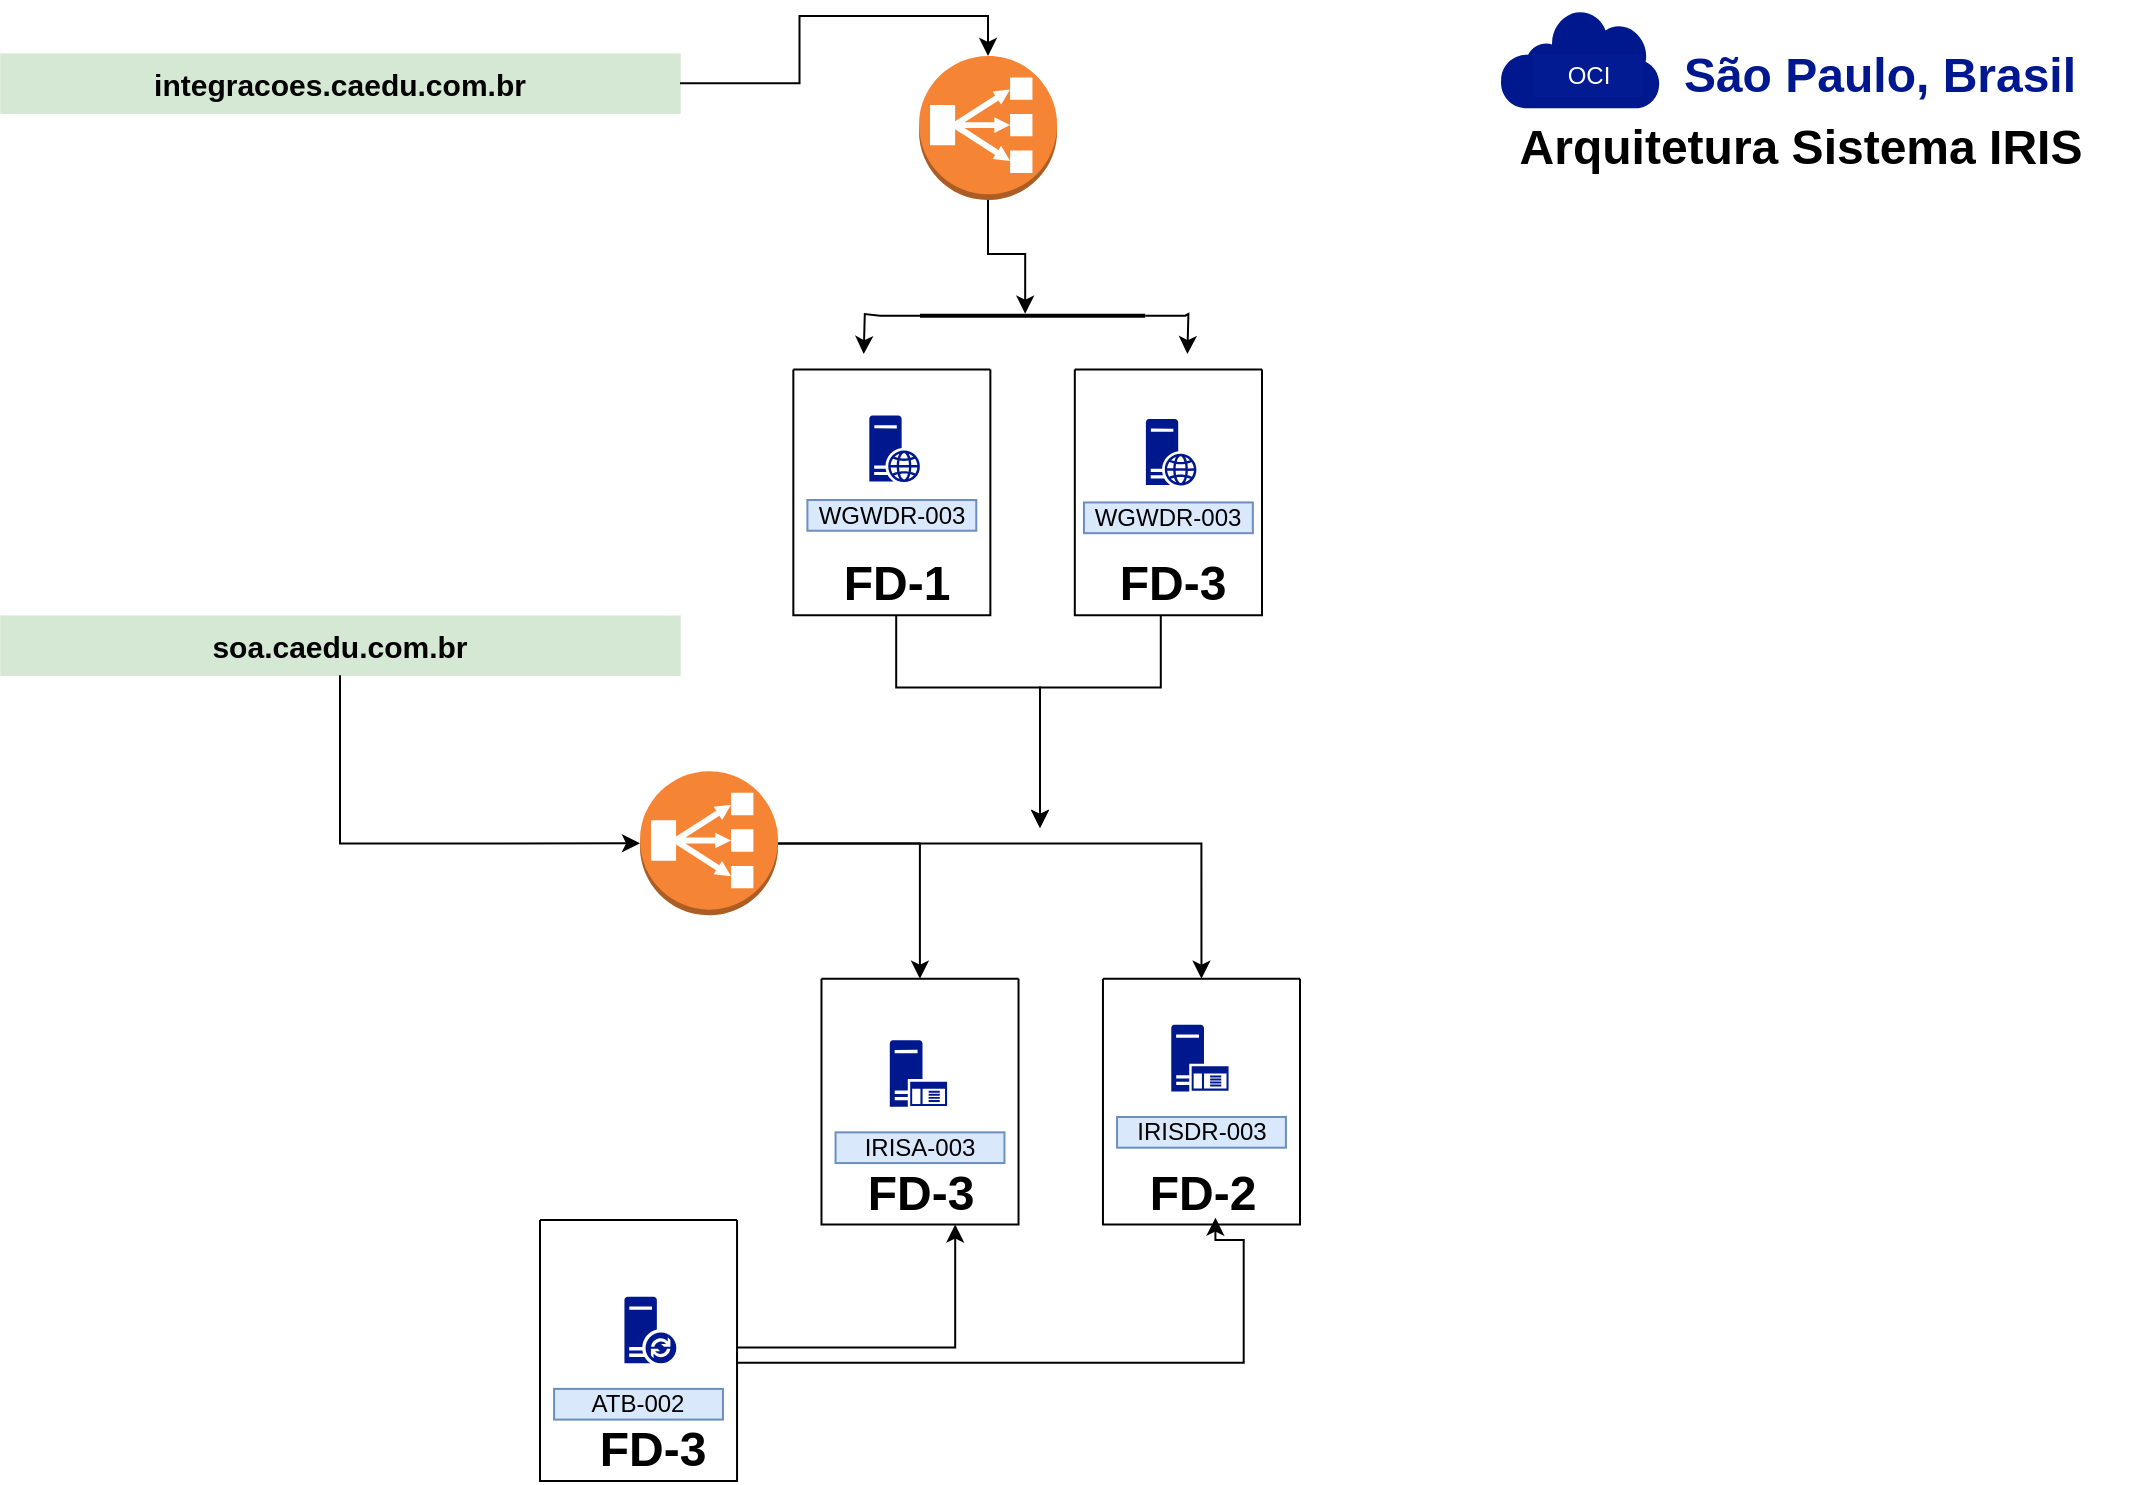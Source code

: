 <mxfile version="24.8.3">
  <diagram id="Ht1M8jgEwFfnCIfOTk4-" name="Page-1">
    <mxGraphModel dx="2847" dy="931" grid="1" gridSize="10" guides="1" tooltips="1" connect="1" arrows="1" fold="1" page="1" pageScale="1" pageWidth="1169" pageHeight="827" math="0" shadow="0">
      <root>
        <mxCell id="0" />
        <mxCell id="1" parent="0" />
        <mxCell id="FJp2DH1XPy8yfojvaqBR-2" value="" style="sketch=0;aspect=fixed;pointerEvents=1;shadow=0;dashed=0;html=1;strokeColor=none;labelPosition=center;verticalLabelPosition=bottom;verticalAlign=top;align=center;fillColor=#00188D;shape=mxgraph.mscae.enterprise.internet" parent="1" vertex="1">
          <mxGeometry x="-350" y="40.55" width="80" height="49.6" as="geometry" />
        </mxCell>
        <mxCell id="FJp2DH1XPy8yfojvaqBR-3" value="OCI" style="text;html=1;align=center;verticalAlign=middle;whiteSpace=wrap;rounded=0;fillColor=#021a92;strokeColor=none;fontColor=#ffffff;" parent="1" vertex="1">
          <mxGeometry x="-333.5" y="63.15" width="55" height="21.4" as="geometry" />
        </mxCell>
        <mxCell id="FJp2DH1XPy8yfojvaqBR-58" value="&lt;h1 style=&quot;font-size: 15px;&quot;&gt;integracoes.caedu.com.br&lt;/h1&gt;" style="text;html=1;align=center;verticalAlign=middle;whiteSpace=wrap;rounded=0;strokeWidth=0;fontSize=15;fillColor=#d5e8d4;strokeColor=#82b366;" parent="1" vertex="1">
          <mxGeometry x="-1100" y="62.6" width="340" height="30" as="geometry" />
        </mxCell>
        <mxCell id="FJp2DH1XPy8yfojvaqBR-70" value="&lt;h1 style=&quot;font-size: 15px;&quot;&gt;soa.caedu.com.br&lt;/h1&gt;" style="text;html=1;align=center;verticalAlign=middle;whiteSpace=wrap;rounded=0;strokeWidth=0;fontSize=15;fillColor=#d5e8d4;strokeColor=#82b366;" parent="1" vertex="1">
          <mxGeometry x="-1100" y="343.62" width="340" height="30" as="geometry" />
        </mxCell>
        <mxCell id="gw53NkRwrUZh59jhNFVr-20" style="edgeStyle=orthogonalEdgeStyle;rounded=0;orthogonalLoop=1;jettySize=auto;html=1;" edge="1" parent="1" source="gw53NkRwrUZh59jhNFVr-1" target="FJp2DH1XPy8yfojvaqBR-26">
          <mxGeometry relative="1" as="geometry">
            <mxPoint x="-760" y="650" as="targetPoint" />
          </mxGeometry>
        </mxCell>
        <mxCell id="gw53NkRwrUZh59jhNFVr-31" style="edgeStyle=orthogonalEdgeStyle;rounded=0;orthogonalLoop=1;jettySize=auto;html=1;entryX=0.5;entryY=0;entryDx=0;entryDy=0;" edge="1" parent="1" source="gw53NkRwrUZh59jhNFVr-1" target="FJp2DH1XPy8yfojvaqBR-31">
          <mxGeometry relative="1" as="geometry" />
        </mxCell>
        <mxCell id="gw53NkRwrUZh59jhNFVr-1" value="" style="outlineConnect=0;dashed=0;verticalLabelPosition=bottom;verticalAlign=top;align=center;html=1;shape=mxgraph.aws3.classic_load_balancer;fillColor=#F58534;gradientColor=none;" vertex="1" parent="1">
          <mxGeometry x="-780" y="421.68" width="69" height="72" as="geometry" />
        </mxCell>
        <mxCell id="gw53NkRwrUZh59jhNFVr-2" value="" style="outlineConnect=0;dashed=0;verticalLabelPosition=bottom;verticalAlign=top;align=center;html=1;shape=mxgraph.aws3.classic_load_balancer;fillColor=#F58534;gradientColor=none;" vertex="1" parent="1">
          <mxGeometry x="-640.48" y="64" width="69" height="72" as="geometry" />
        </mxCell>
        <mxCell id="FJp2DH1XPy8yfojvaqBR-16" value="" style="swimlane;startSize=0;" parent="1" vertex="1">
          <mxGeometry x="-562.593" y="220.724" width="93.593" height="122.895" as="geometry" />
        </mxCell>
        <mxCell id="FJp2DH1XPy8yfojvaqBR-7" value="" style="sketch=0;aspect=fixed;pointerEvents=1;shadow=0;dashed=0;html=1;strokeColor=none;labelPosition=center;verticalLabelPosition=bottom;verticalAlign=top;align=center;fillColor=#00188D;shape=mxgraph.mscae.enterprise.web_server" parent="FJp2DH1XPy8yfojvaqBR-16" vertex="1">
          <mxGeometry x="35.537" y="24.724" width="25.333" height="33.333" as="geometry" />
        </mxCell>
        <mxCell id="gw53NkRwrUZh59jhNFVr-32" style="edgeStyle=orthogonalEdgeStyle;rounded=0;orthogonalLoop=1;jettySize=auto;html=1;" edge="1" parent="FJp2DH1XPy8yfojvaqBR-16" source="FJp2DH1XPy8yfojvaqBR-23">
          <mxGeometry relative="1" as="geometry">
            <mxPoint x="-17.407" y="229.276" as="targetPoint" />
            <Array as="points">
              <mxPoint x="43" y="159" />
              <mxPoint x="-17" y="159" />
            </Array>
          </mxGeometry>
        </mxCell>
        <mxCell id="FJp2DH1XPy8yfojvaqBR-23" value="FD-3" style="text;strokeColor=none;fillColor=none;html=1;fontSize=24;fontStyle=1;verticalAlign=middle;align=center;" parent="FJp2DH1XPy8yfojvaqBR-16" vertex="1">
          <mxGeometry x="13.722" y="92.171" width="70.37" height="30.724" as="geometry" />
        </mxCell>
        <mxCell id="FJp2DH1XPy8yfojvaqBR-24" value="WGWDR-003" style="text;html=1;align=center;verticalAlign=middle;whiteSpace=wrap;rounded=0;fillColor=#dae8fc;strokeColor=#6c8ebf;" parent="FJp2DH1XPy8yfojvaqBR-16" vertex="1">
          <mxGeometry x="4.574" y="66.505" width="84.444" height="15.362" as="geometry" />
        </mxCell>
        <mxCell id="FJp2DH1XPy8yfojvaqBR-18" value="" style="swimlane;startSize=0;" parent="1" vertex="1">
          <mxGeometry x="-703.333" y="220.724" width="98.519" height="122.895" as="geometry" />
        </mxCell>
        <mxCell id="FJp2DH1XPy8yfojvaqBR-19" value="" style="sketch=0;aspect=fixed;pointerEvents=1;shadow=0;dashed=0;html=1;strokeColor=none;labelPosition=center;verticalLabelPosition=bottom;verticalAlign=top;align=center;fillColor=#00188D;shape=mxgraph.mscae.enterprise.web_server" parent="FJp2DH1XPy8yfojvaqBR-18" vertex="1">
          <mxGeometry x="38" y="23.043" width="25.333" height="33.333" as="geometry" />
        </mxCell>
        <mxCell id="FJp2DH1XPy8yfojvaqBR-20" value="WGWDR-003" style="text;html=1;align=center;verticalAlign=middle;whiteSpace=wrap;rounded=0;fillColor=#dae8fc;strokeColor=#6c8ebf;" parent="FJp2DH1XPy8yfojvaqBR-18" vertex="1">
          <mxGeometry x="7.037" y="65.288" width="84.444" height="15.362" as="geometry" />
        </mxCell>
        <mxCell id="gw53NkRwrUZh59jhNFVr-37" style="edgeStyle=orthogonalEdgeStyle;rounded=0;orthogonalLoop=1;jettySize=auto;html=1;" edge="1" parent="FJp2DH1XPy8yfojvaqBR-18" source="FJp2DH1XPy8yfojvaqBR-22">
          <mxGeometry relative="1" as="geometry">
            <mxPoint x="123.333" y="229.276" as="targetPoint" />
            <Array as="points">
              <mxPoint x="51" y="159" />
              <mxPoint x="123" y="159" />
            </Array>
          </mxGeometry>
        </mxCell>
        <mxCell id="FJp2DH1XPy8yfojvaqBR-22" value="FD-1" style="text;strokeColor=none;fillColor=none;html=1;fontSize=24;fontStyle=1;verticalAlign=middle;align=center;" parent="FJp2DH1XPy8yfojvaqBR-18" vertex="1">
          <mxGeometry x="16.185" y="92.171" width="70.37" height="30.724" as="geometry" />
        </mxCell>
        <mxCell id="FJp2DH1XPy8yfojvaqBR-26" value="" style="swimlane;startSize=0;" parent="1" vertex="1">
          <mxGeometry x="-689.259" y="525.363" width="98.519" height="122.895" as="geometry" />
        </mxCell>
        <mxCell id="FJp2DH1XPy8yfojvaqBR-28" value="IRISA-003" style="text;html=1;align=center;verticalAlign=middle;whiteSpace=wrap;rounded=0;fillColor=#dae8fc;strokeColor=#6c8ebf;" parent="FJp2DH1XPy8yfojvaqBR-26" vertex="1">
          <mxGeometry x="7.037" y="76.809" width="84.444" height="15.362" as="geometry" />
        </mxCell>
        <mxCell id="FJp2DH1XPy8yfojvaqBR-29" value="FD-3" style="text;strokeColor=none;fillColor=none;html=1;fontSize=24;fontStyle=1;verticalAlign=middle;align=center;" parent="FJp2DH1XPy8yfojvaqBR-26" vertex="1">
          <mxGeometry x="14.074" y="92.171" width="70.37" height="30.724" as="geometry" />
        </mxCell>
        <mxCell id="FJp2DH1XPy8yfojvaqBR-30" value="" style="sketch=0;aspect=fixed;pointerEvents=1;shadow=0;dashed=0;html=1;strokeColor=none;labelPosition=center;verticalLabelPosition=bottom;verticalAlign=top;align=center;fillColor=#00188D;shape=mxgraph.mscae.enterprise.application_server" parent="FJp2DH1XPy8yfojvaqBR-26" vertex="1">
          <mxGeometry x="34.13" y="30.724" width="28.667" height="33.333" as="geometry" />
        </mxCell>
        <mxCell id="FJp2DH1XPy8yfojvaqBR-31" value="" style="swimlane;startSize=0;" parent="1" vertex="1">
          <mxGeometry x="-548.519" y="525.363" width="98.519" height="122.895" as="geometry" />
        </mxCell>
        <mxCell id="FJp2DH1XPy8yfojvaqBR-32" value="IRISDR-003" style="text;html=1;align=center;verticalAlign=middle;whiteSpace=wrap;rounded=0;fillColor=#dae8fc;strokeColor=#6c8ebf;" parent="FJp2DH1XPy8yfojvaqBR-31" vertex="1">
          <mxGeometry x="7.037" y="69.129" width="84.444" height="15.362" as="geometry" />
        </mxCell>
        <mxCell id="FJp2DH1XPy8yfojvaqBR-33" value="FD-2" style="text;strokeColor=none;fillColor=none;html=1;fontSize=24;fontStyle=1;verticalAlign=middle;align=center;" parent="FJp2DH1XPy8yfojvaqBR-31" vertex="1">
          <mxGeometry x="14.074" y="92.171" width="70.37" height="30.724" as="geometry" />
        </mxCell>
        <mxCell id="FJp2DH1XPy8yfojvaqBR-34" value="" style="sketch=0;aspect=fixed;pointerEvents=1;shadow=0;dashed=0;html=1;strokeColor=none;labelPosition=center;verticalLabelPosition=bottom;verticalAlign=top;align=center;fillColor=#00188D;shape=mxgraph.mscae.enterprise.application_server" parent="FJp2DH1XPy8yfojvaqBR-31" vertex="1">
          <mxGeometry x="34.13" y="23.043" width="28.667" height="33.333" as="geometry" />
        </mxCell>
        <mxCell id="2vRvtt7HE-uhfXKZ5bNP-2" style="edgeStyle=orthogonalEdgeStyle;rounded=0;orthogonalLoop=1;jettySize=auto;html=1;entryX=0.75;entryY=1;entryDx=0;entryDy=0;" parent="1" source="FJp2DH1XPy8yfojvaqBR-35" target="FJp2DH1XPy8yfojvaqBR-29" edge="1">
          <mxGeometry relative="1" as="geometry">
            <mxPoint x="-562.593" y="709.706" as="targetPoint" />
            <Array as="points">
              <mxPoint x="-622.407" y="709.706" />
            </Array>
          </mxGeometry>
        </mxCell>
        <mxCell id="FJp2DH1XPy8yfojvaqBR-35" value="" style="swimlane;startSize=0;fillColor=default;" parent="1" vertex="1">
          <mxGeometry x="-830" y="645.954" width="98.519" height="130.576" as="geometry" />
        </mxCell>
        <mxCell id="FJp2DH1XPy8yfojvaqBR-36" value="ATB-002" style="text;html=1;align=center;verticalAlign=middle;whiteSpace=wrap;rounded=0;fillColor=#dae8fc;strokeColor=#6c8ebf;" parent="FJp2DH1XPy8yfojvaqBR-35" vertex="1">
          <mxGeometry x="7.037" y="84.49" width="84.444" height="15.362" as="geometry" />
        </mxCell>
        <mxCell id="FJp2DH1XPy8yfojvaqBR-37" value="FD-3" style="text;strokeColor=none;fillColor=none;html=1;fontSize=24;fontStyle=1;verticalAlign=middle;align=center;" parent="FJp2DH1XPy8yfojvaqBR-35" vertex="1">
          <mxGeometry x="20.759" y="99.852" width="70.37" height="30.724" as="geometry" />
        </mxCell>
        <mxCell id="FJp2DH1XPy8yfojvaqBR-39" value="" style="sketch=0;aspect=fixed;pointerEvents=1;shadow=0;dashed=0;html=1;strokeColor=none;labelPosition=center;verticalLabelPosition=bottom;verticalAlign=top;align=center;fillColor=#00188D;shape=mxgraph.mscae.enterprise.database_synchronization;direction=east;" parent="FJp2DH1XPy8yfojvaqBR-35" vertex="1">
          <mxGeometry x="42.222" y="38.405" width="26" height="33.333" as="geometry" />
        </mxCell>
        <mxCell id="FJp2DH1XPy8yfojvaqBR-63" style="edgeStyle=orthogonalEdgeStyle;rounded=0;orthogonalLoop=1;jettySize=auto;html=1;" parent="1" source="FJp2DH1XPy8yfojvaqBR-61" edge="1">
          <mxGeometry relative="1" as="geometry">
            <mxPoint x="-506.296" y="213.043" as="targetPoint" />
          </mxGeometry>
        </mxCell>
        <mxCell id="FJp2DH1XPy8yfojvaqBR-64" style="edgeStyle=orthogonalEdgeStyle;rounded=0;orthogonalLoop=1;jettySize=auto;html=1;" parent="1" source="FJp2DH1XPy8yfojvaqBR-61" edge="1">
          <mxGeometry relative="1" as="geometry">
            <mxPoint x="-668.148" y="213.043" as="targetPoint" />
          </mxGeometry>
        </mxCell>
        <mxCell id="FJp2DH1XPy8yfojvaqBR-61" value="" style="line;strokeWidth=2;html=1;" parent="1" vertex="1">
          <mxGeometry x="-640" y="190" width="112.593" height="7.681" as="geometry" />
        </mxCell>
        <mxCell id="2vRvtt7HE-uhfXKZ5bNP-3" value="" style="line;strokeWidth=2;html=1;" parent="1" vertex="1">
          <mxGeometry x="-576.667" y="525.366" width="14.074" as="geometry" />
        </mxCell>
        <mxCell id="2vRvtt7HE-uhfXKZ5bNP-10" style="edgeStyle=orthogonalEdgeStyle;rounded=0;orthogonalLoop=1;jettySize=auto;html=1;entryX=0.571;entryY=0.972;entryDx=0;entryDy=0;entryPerimeter=0;exitX=1;exitY=0.5;exitDx=0;exitDy=0;" parent="1" source="FJp2DH1XPy8yfojvaqBR-35" target="FJp2DH1XPy8yfojvaqBR-31" edge="1">
          <mxGeometry relative="1" as="geometry">
            <mxPoint x="-615.37" y="655.939" as="targetPoint" />
            <mxPoint x="-724.444" y="717.387" as="sourcePoint" />
            <Array as="points">
              <mxPoint x="-731.481" y="717.387" />
              <mxPoint x="-478.148" y="717.387" />
              <mxPoint x="-478.148" y="655.939" />
              <mxPoint x="-492.222" y="655.939" />
            </Array>
          </mxGeometry>
        </mxCell>
        <mxCell id="gw53NkRwrUZh59jhNFVr-10" style="edgeStyle=orthogonalEdgeStyle;rounded=0;orthogonalLoop=1;jettySize=auto;html=1;entryX=0.5;entryY=0;entryDx=0;entryDy=0;entryPerimeter=0;" edge="1" parent="1" source="FJp2DH1XPy8yfojvaqBR-58" target="gw53NkRwrUZh59jhNFVr-2">
          <mxGeometry relative="1" as="geometry" />
        </mxCell>
        <mxCell id="gw53NkRwrUZh59jhNFVr-14" style="edgeStyle=orthogonalEdgeStyle;rounded=0;orthogonalLoop=1;jettySize=auto;html=1;entryX=0;entryY=0.5;entryDx=0;entryDy=0;entryPerimeter=0;" edge="1" parent="1" source="FJp2DH1XPy8yfojvaqBR-70" target="gw53NkRwrUZh59jhNFVr-1">
          <mxGeometry relative="1" as="geometry" />
        </mxCell>
        <mxCell id="gw53NkRwrUZh59jhNFVr-21" style="edgeStyle=orthogonalEdgeStyle;rounded=0;orthogonalLoop=1;jettySize=auto;html=1;entryX=0.467;entryY=0.372;entryDx=0;entryDy=0;entryPerimeter=0;" edge="1" parent="1" source="gw53NkRwrUZh59jhNFVr-2" target="FJp2DH1XPy8yfojvaqBR-61">
          <mxGeometry relative="1" as="geometry" />
        </mxCell>
        <mxCell id="gw53NkRwrUZh59jhNFVr-43" value="Arquitetura Sistema IRIS" style="text;strokeColor=none;fillColor=none;html=1;fontSize=24;fontStyle=1;verticalAlign=middle;align=center;" vertex="1" parent="1">
          <mxGeometry x="-370" y="90.15" width="340" height="40" as="geometry" />
        </mxCell>
        <mxCell id="gw53NkRwrUZh59jhNFVr-44" value="&lt;h1&gt;São Paulo, Brasil&lt;/h1&gt;" style="text;html=1;align=center;verticalAlign=middle;whiteSpace=wrap;rounded=0;fontColor=#00188f;" vertex="1" parent="1">
          <mxGeometry x="-280" y="58.85" width="240" height="30" as="geometry" />
        </mxCell>
      </root>
    </mxGraphModel>
  </diagram>
</mxfile>
